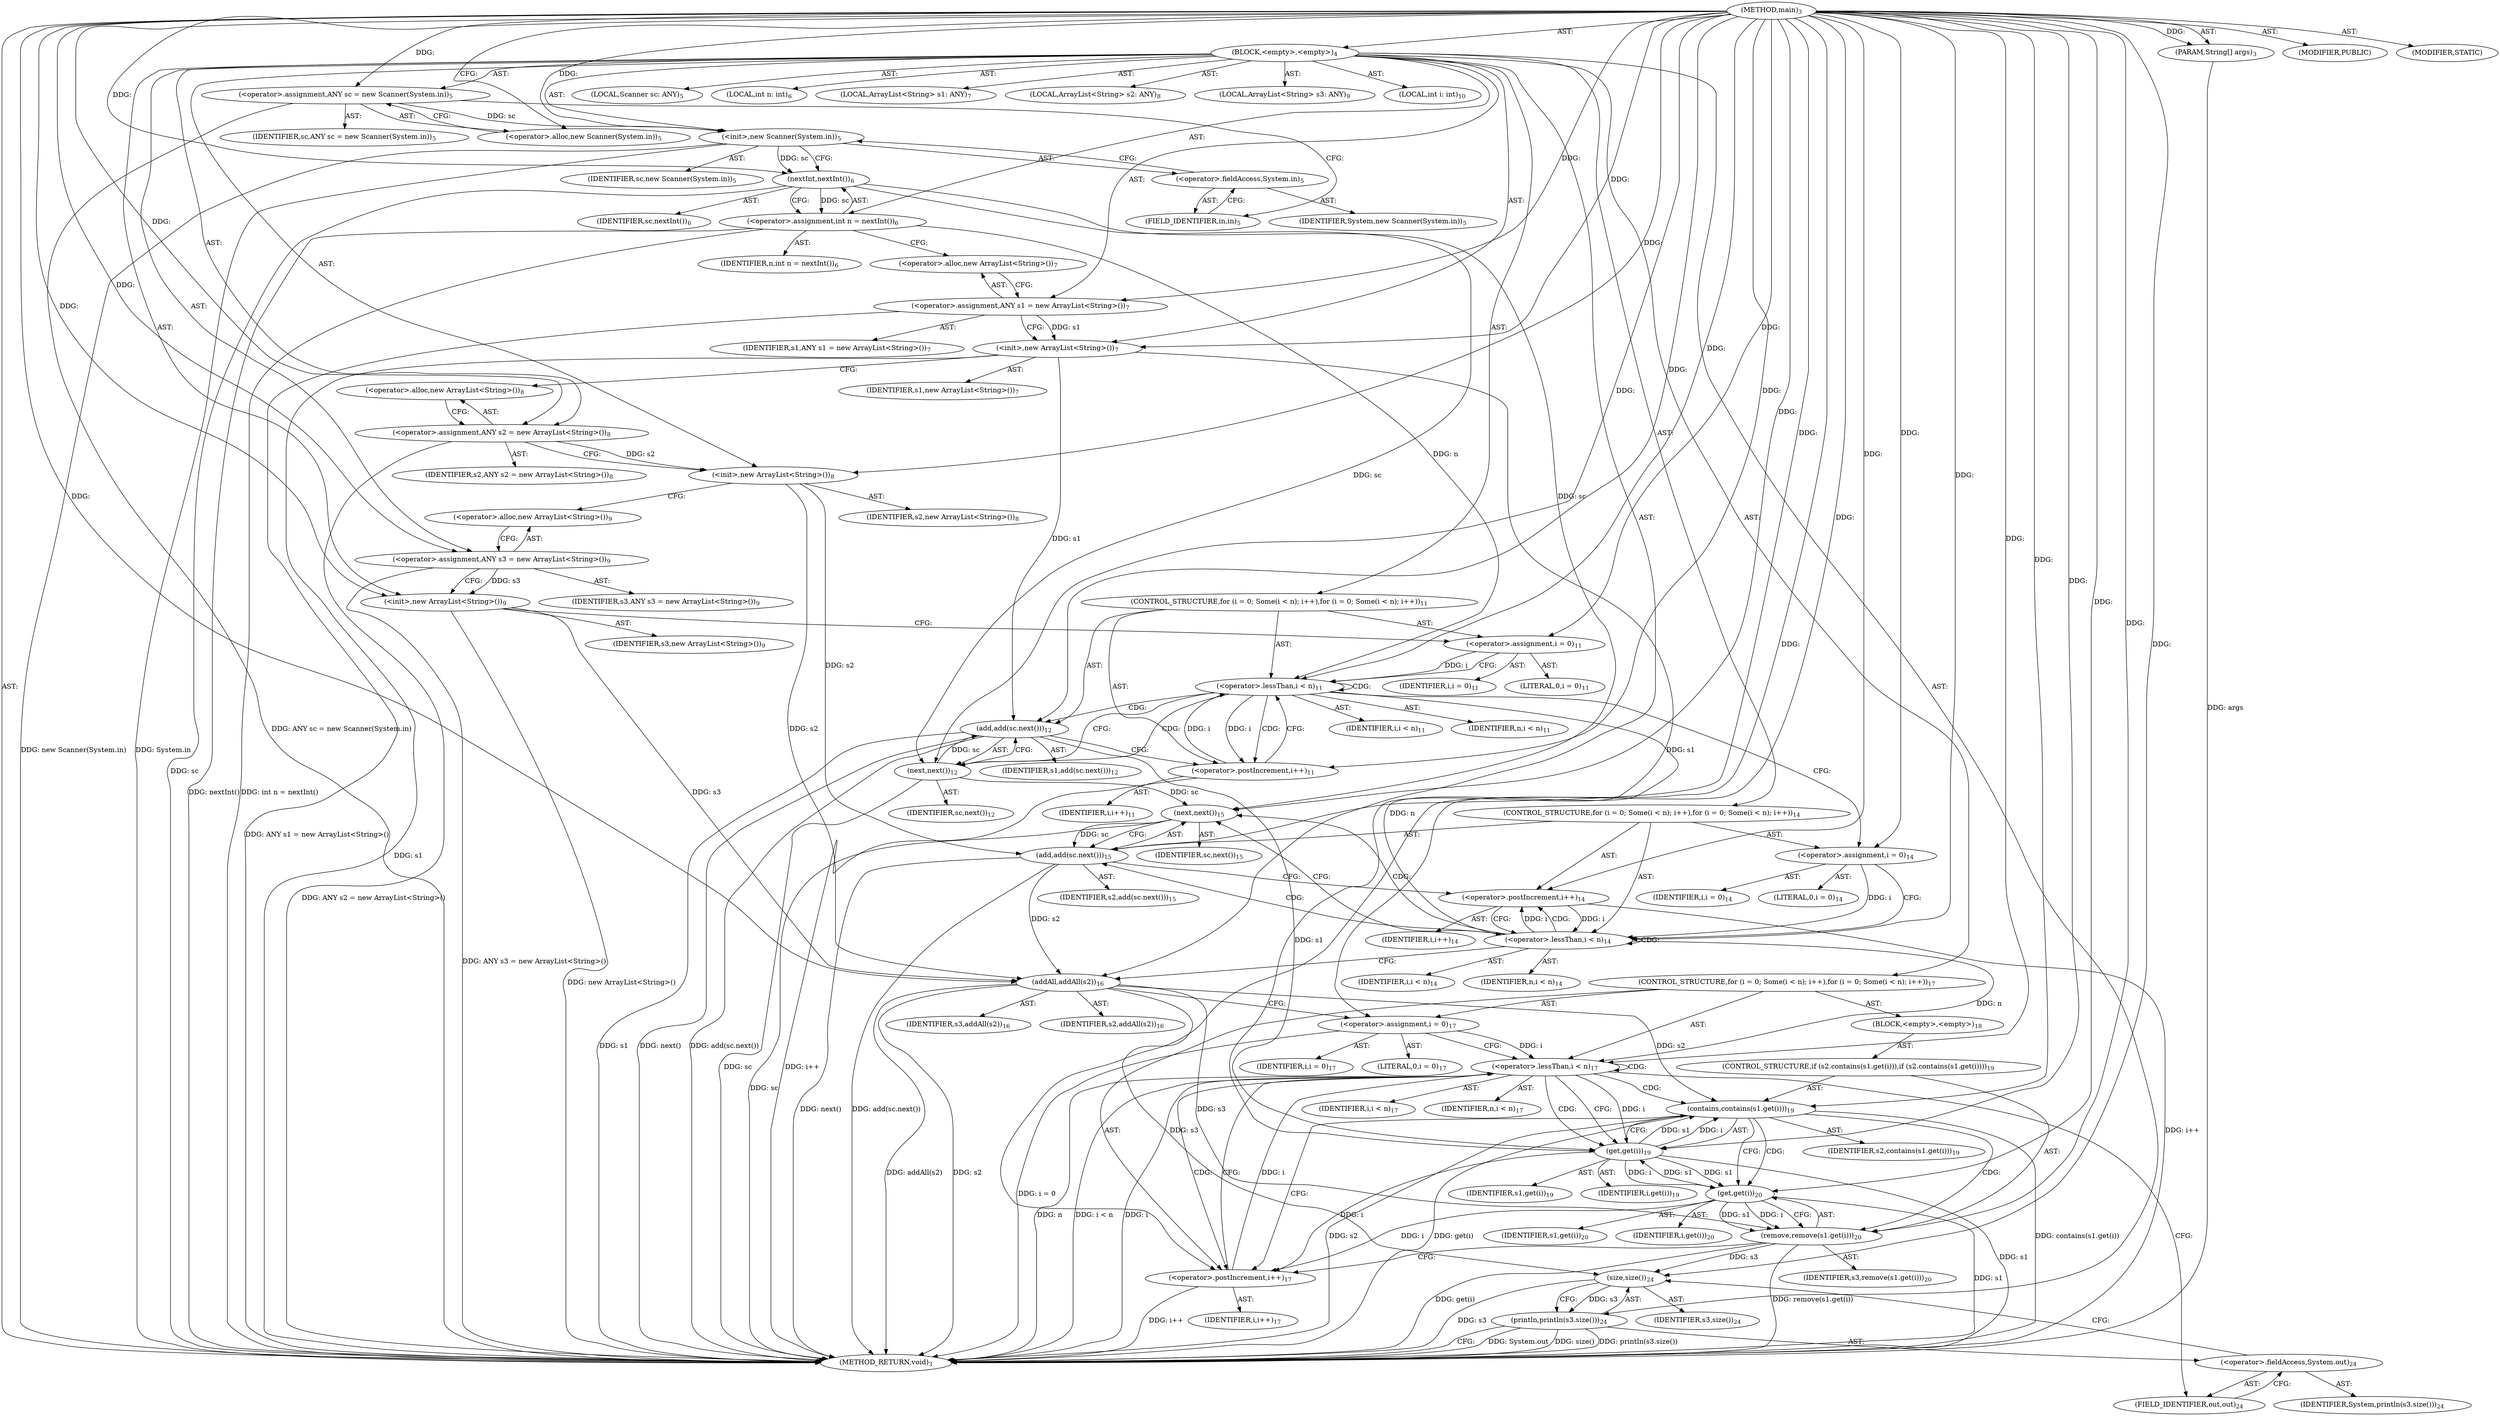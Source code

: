 digraph "main" {  
"25" [label = <(METHOD,main)<SUB>3</SUB>> ]
"26" [label = <(PARAM,String[] args)<SUB>3</SUB>> ]
"27" [label = <(BLOCK,&lt;empty&gt;,&lt;empty&gt;)<SUB>4</SUB>> ]
"4" [label = <(LOCAL,Scanner sc: ANY)<SUB>5</SUB>> ]
"28" [label = <(&lt;operator&gt;.assignment,ANY sc = new Scanner(System.in))<SUB>5</SUB>> ]
"29" [label = <(IDENTIFIER,sc,ANY sc = new Scanner(System.in))<SUB>5</SUB>> ]
"30" [label = <(&lt;operator&gt;.alloc,new Scanner(System.in))<SUB>5</SUB>> ]
"31" [label = <(&lt;init&gt;,new Scanner(System.in))<SUB>5</SUB>> ]
"3" [label = <(IDENTIFIER,sc,new Scanner(System.in))<SUB>5</SUB>> ]
"32" [label = <(&lt;operator&gt;.fieldAccess,System.in)<SUB>5</SUB>> ]
"33" [label = <(IDENTIFIER,System,new Scanner(System.in))<SUB>5</SUB>> ]
"34" [label = <(FIELD_IDENTIFIER,in,in)<SUB>5</SUB>> ]
"35" [label = <(LOCAL,int n: int)<SUB>6</SUB>> ]
"36" [label = <(&lt;operator&gt;.assignment,int n = nextInt())<SUB>6</SUB>> ]
"37" [label = <(IDENTIFIER,n,int n = nextInt())<SUB>6</SUB>> ]
"38" [label = <(nextInt,nextInt())<SUB>6</SUB>> ]
"39" [label = <(IDENTIFIER,sc,nextInt())<SUB>6</SUB>> ]
"6" [label = <(LOCAL,ArrayList&lt;String&gt; s1: ANY)<SUB>7</SUB>> ]
"40" [label = <(&lt;operator&gt;.assignment,ANY s1 = new ArrayList&lt;String&gt;())<SUB>7</SUB>> ]
"41" [label = <(IDENTIFIER,s1,ANY s1 = new ArrayList&lt;String&gt;())<SUB>7</SUB>> ]
"42" [label = <(&lt;operator&gt;.alloc,new ArrayList&lt;String&gt;())<SUB>7</SUB>> ]
"43" [label = <(&lt;init&gt;,new ArrayList&lt;String&gt;())<SUB>7</SUB>> ]
"5" [label = <(IDENTIFIER,s1,new ArrayList&lt;String&gt;())<SUB>7</SUB>> ]
"8" [label = <(LOCAL,ArrayList&lt;String&gt; s2: ANY)<SUB>8</SUB>> ]
"44" [label = <(&lt;operator&gt;.assignment,ANY s2 = new ArrayList&lt;String&gt;())<SUB>8</SUB>> ]
"45" [label = <(IDENTIFIER,s2,ANY s2 = new ArrayList&lt;String&gt;())<SUB>8</SUB>> ]
"46" [label = <(&lt;operator&gt;.alloc,new ArrayList&lt;String&gt;())<SUB>8</SUB>> ]
"47" [label = <(&lt;init&gt;,new ArrayList&lt;String&gt;())<SUB>8</SUB>> ]
"7" [label = <(IDENTIFIER,s2,new ArrayList&lt;String&gt;())<SUB>8</SUB>> ]
"10" [label = <(LOCAL,ArrayList&lt;String&gt; s3: ANY)<SUB>9</SUB>> ]
"48" [label = <(&lt;operator&gt;.assignment,ANY s3 = new ArrayList&lt;String&gt;())<SUB>9</SUB>> ]
"49" [label = <(IDENTIFIER,s3,ANY s3 = new ArrayList&lt;String&gt;())<SUB>9</SUB>> ]
"50" [label = <(&lt;operator&gt;.alloc,new ArrayList&lt;String&gt;())<SUB>9</SUB>> ]
"51" [label = <(&lt;init&gt;,new ArrayList&lt;String&gt;())<SUB>9</SUB>> ]
"9" [label = <(IDENTIFIER,s3,new ArrayList&lt;String&gt;())<SUB>9</SUB>> ]
"52" [label = <(LOCAL,int i: int)<SUB>10</SUB>> ]
"53" [label = <(CONTROL_STRUCTURE,for (i = 0; Some(i &lt; n); i++),for (i = 0; Some(i &lt; n); i++))<SUB>11</SUB>> ]
"54" [label = <(&lt;operator&gt;.assignment,i = 0)<SUB>11</SUB>> ]
"55" [label = <(IDENTIFIER,i,i = 0)<SUB>11</SUB>> ]
"56" [label = <(LITERAL,0,i = 0)<SUB>11</SUB>> ]
"57" [label = <(&lt;operator&gt;.lessThan,i &lt; n)<SUB>11</SUB>> ]
"58" [label = <(IDENTIFIER,i,i &lt; n)<SUB>11</SUB>> ]
"59" [label = <(IDENTIFIER,n,i &lt; n)<SUB>11</SUB>> ]
"60" [label = <(&lt;operator&gt;.postIncrement,i++)<SUB>11</SUB>> ]
"61" [label = <(IDENTIFIER,i,i++)<SUB>11</SUB>> ]
"62" [label = <(add,add(sc.next()))<SUB>12</SUB>> ]
"63" [label = <(IDENTIFIER,s1,add(sc.next()))<SUB>12</SUB>> ]
"64" [label = <(next,next())<SUB>12</SUB>> ]
"65" [label = <(IDENTIFIER,sc,next())<SUB>12</SUB>> ]
"66" [label = <(CONTROL_STRUCTURE,for (i = 0; Some(i &lt; n); i++),for (i = 0; Some(i &lt; n); i++))<SUB>14</SUB>> ]
"67" [label = <(&lt;operator&gt;.assignment,i = 0)<SUB>14</SUB>> ]
"68" [label = <(IDENTIFIER,i,i = 0)<SUB>14</SUB>> ]
"69" [label = <(LITERAL,0,i = 0)<SUB>14</SUB>> ]
"70" [label = <(&lt;operator&gt;.lessThan,i &lt; n)<SUB>14</SUB>> ]
"71" [label = <(IDENTIFIER,i,i &lt; n)<SUB>14</SUB>> ]
"72" [label = <(IDENTIFIER,n,i &lt; n)<SUB>14</SUB>> ]
"73" [label = <(&lt;operator&gt;.postIncrement,i++)<SUB>14</SUB>> ]
"74" [label = <(IDENTIFIER,i,i++)<SUB>14</SUB>> ]
"75" [label = <(add,add(sc.next()))<SUB>15</SUB>> ]
"76" [label = <(IDENTIFIER,s2,add(sc.next()))<SUB>15</SUB>> ]
"77" [label = <(next,next())<SUB>15</SUB>> ]
"78" [label = <(IDENTIFIER,sc,next())<SUB>15</SUB>> ]
"79" [label = <(addAll,addAll(s2))<SUB>16</SUB>> ]
"80" [label = <(IDENTIFIER,s3,addAll(s2))<SUB>16</SUB>> ]
"81" [label = <(IDENTIFIER,s2,addAll(s2))<SUB>16</SUB>> ]
"82" [label = <(CONTROL_STRUCTURE,for (i = 0; Some(i &lt; n); i++),for (i = 0; Some(i &lt; n); i++))<SUB>17</SUB>> ]
"83" [label = <(&lt;operator&gt;.assignment,i = 0)<SUB>17</SUB>> ]
"84" [label = <(IDENTIFIER,i,i = 0)<SUB>17</SUB>> ]
"85" [label = <(LITERAL,0,i = 0)<SUB>17</SUB>> ]
"86" [label = <(&lt;operator&gt;.lessThan,i &lt; n)<SUB>17</SUB>> ]
"87" [label = <(IDENTIFIER,i,i &lt; n)<SUB>17</SUB>> ]
"88" [label = <(IDENTIFIER,n,i &lt; n)<SUB>17</SUB>> ]
"89" [label = <(&lt;operator&gt;.postIncrement,i++)<SUB>17</SUB>> ]
"90" [label = <(IDENTIFIER,i,i++)<SUB>17</SUB>> ]
"91" [label = <(BLOCK,&lt;empty&gt;,&lt;empty&gt;)<SUB>18</SUB>> ]
"92" [label = <(CONTROL_STRUCTURE,if (s2.contains(s1.get(i))),if (s2.contains(s1.get(i))))<SUB>19</SUB>> ]
"93" [label = <(contains,contains(s1.get(i)))<SUB>19</SUB>> ]
"94" [label = <(IDENTIFIER,s2,contains(s1.get(i)))<SUB>19</SUB>> ]
"95" [label = <(get,get(i))<SUB>19</SUB>> ]
"96" [label = <(IDENTIFIER,s1,get(i))<SUB>19</SUB>> ]
"97" [label = <(IDENTIFIER,i,get(i))<SUB>19</SUB>> ]
"98" [label = <(remove,remove(s1.get(i)))<SUB>20</SUB>> ]
"99" [label = <(IDENTIFIER,s3,remove(s1.get(i)))<SUB>20</SUB>> ]
"100" [label = <(get,get(i))<SUB>20</SUB>> ]
"101" [label = <(IDENTIFIER,s1,get(i))<SUB>20</SUB>> ]
"102" [label = <(IDENTIFIER,i,get(i))<SUB>20</SUB>> ]
"103" [label = <(println,println(s3.size()))<SUB>24</SUB>> ]
"104" [label = <(&lt;operator&gt;.fieldAccess,System.out)<SUB>24</SUB>> ]
"105" [label = <(IDENTIFIER,System,println(s3.size()))<SUB>24</SUB>> ]
"106" [label = <(FIELD_IDENTIFIER,out,out)<SUB>24</SUB>> ]
"107" [label = <(size,size())<SUB>24</SUB>> ]
"108" [label = <(IDENTIFIER,s3,size())<SUB>24</SUB>> ]
"109" [label = <(MODIFIER,PUBLIC)> ]
"110" [label = <(MODIFIER,STATIC)> ]
"111" [label = <(METHOD_RETURN,void)<SUB>3</SUB>> ]
  "25" -> "26"  [ label = "AST: "] 
  "25" -> "27"  [ label = "AST: "] 
  "25" -> "109"  [ label = "AST: "] 
  "25" -> "110"  [ label = "AST: "] 
  "25" -> "111"  [ label = "AST: "] 
  "27" -> "4"  [ label = "AST: "] 
  "27" -> "28"  [ label = "AST: "] 
  "27" -> "31"  [ label = "AST: "] 
  "27" -> "35"  [ label = "AST: "] 
  "27" -> "36"  [ label = "AST: "] 
  "27" -> "6"  [ label = "AST: "] 
  "27" -> "40"  [ label = "AST: "] 
  "27" -> "43"  [ label = "AST: "] 
  "27" -> "8"  [ label = "AST: "] 
  "27" -> "44"  [ label = "AST: "] 
  "27" -> "47"  [ label = "AST: "] 
  "27" -> "10"  [ label = "AST: "] 
  "27" -> "48"  [ label = "AST: "] 
  "27" -> "51"  [ label = "AST: "] 
  "27" -> "52"  [ label = "AST: "] 
  "27" -> "53"  [ label = "AST: "] 
  "27" -> "66"  [ label = "AST: "] 
  "27" -> "79"  [ label = "AST: "] 
  "27" -> "82"  [ label = "AST: "] 
  "27" -> "103"  [ label = "AST: "] 
  "28" -> "29"  [ label = "AST: "] 
  "28" -> "30"  [ label = "AST: "] 
  "31" -> "3"  [ label = "AST: "] 
  "31" -> "32"  [ label = "AST: "] 
  "32" -> "33"  [ label = "AST: "] 
  "32" -> "34"  [ label = "AST: "] 
  "36" -> "37"  [ label = "AST: "] 
  "36" -> "38"  [ label = "AST: "] 
  "38" -> "39"  [ label = "AST: "] 
  "40" -> "41"  [ label = "AST: "] 
  "40" -> "42"  [ label = "AST: "] 
  "43" -> "5"  [ label = "AST: "] 
  "44" -> "45"  [ label = "AST: "] 
  "44" -> "46"  [ label = "AST: "] 
  "47" -> "7"  [ label = "AST: "] 
  "48" -> "49"  [ label = "AST: "] 
  "48" -> "50"  [ label = "AST: "] 
  "51" -> "9"  [ label = "AST: "] 
  "53" -> "54"  [ label = "AST: "] 
  "53" -> "57"  [ label = "AST: "] 
  "53" -> "60"  [ label = "AST: "] 
  "53" -> "62"  [ label = "AST: "] 
  "54" -> "55"  [ label = "AST: "] 
  "54" -> "56"  [ label = "AST: "] 
  "57" -> "58"  [ label = "AST: "] 
  "57" -> "59"  [ label = "AST: "] 
  "60" -> "61"  [ label = "AST: "] 
  "62" -> "63"  [ label = "AST: "] 
  "62" -> "64"  [ label = "AST: "] 
  "64" -> "65"  [ label = "AST: "] 
  "66" -> "67"  [ label = "AST: "] 
  "66" -> "70"  [ label = "AST: "] 
  "66" -> "73"  [ label = "AST: "] 
  "66" -> "75"  [ label = "AST: "] 
  "67" -> "68"  [ label = "AST: "] 
  "67" -> "69"  [ label = "AST: "] 
  "70" -> "71"  [ label = "AST: "] 
  "70" -> "72"  [ label = "AST: "] 
  "73" -> "74"  [ label = "AST: "] 
  "75" -> "76"  [ label = "AST: "] 
  "75" -> "77"  [ label = "AST: "] 
  "77" -> "78"  [ label = "AST: "] 
  "79" -> "80"  [ label = "AST: "] 
  "79" -> "81"  [ label = "AST: "] 
  "82" -> "83"  [ label = "AST: "] 
  "82" -> "86"  [ label = "AST: "] 
  "82" -> "89"  [ label = "AST: "] 
  "82" -> "91"  [ label = "AST: "] 
  "83" -> "84"  [ label = "AST: "] 
  "83" -> "85"  [ label = "AST: "] 
  "86" -> "87"  [ label = "AST: "] 
  "86" -> "88"  [ label = "AST: "] 
  "89" -> "90"  [ label = "AST: "] 
  "91" -> "92"  [ label = "AST: "] 
  "92" -> "93"  [ label = "AST: "] 
  "92" -> "98"  [ label = "AST: "] 
  "93" -> "94"  [ label = "AST: "] 
  "93" -> "95"  [ label = "AST: "] 
  "95" -> "96"  [ label = "AST: "] 
  "95" -> "97"  [ label = "AST: "] 
  "98" -> "99"  [ label = "AST: "] 
  "98" -> "100"  [ label = "AST: "] 
  "100" -> "101"  [ label = "AST: "] 
  "100" -> "102"  [ label = "AST: "] 
  "103" -> "104"  [ label = "AST: "] 
  "103" -> "107"  [ label = "AST: "] 
  "104" -> "105"  [ label = "AST: "] 
  "104" -> "106"  [ label = "AST: "] 
  "107" -> "108"  [ label = "AST: "] 
  "28" -> "34"  [ label = "CFG: "] 
  "31" -> "38"  [ label = "CFG: "] 
  "36" -> "42"  [ label = "CFG: "] 
  "40" -> "43"  [ label = "CFG: "] 
  "43" -> "46"  [ label = "CFG: "] 
  "44" -> "47"  [ label = "CFG: "] 
  "47" -> "50"  [ label = "CFG: "] 
  "48" -> "51"  [ label = "CFG: "] 
  "51" -> "54"  [ label = "CFG: "] 
  "79" -> "83"  [ label = "CFG: "] 
  "103" -> "111"  [ label = "CFG: "] 
  "30" -> "28"  [ label = "CFG: "] 
  "32" -> "31"  [ label = "CFG: "] 
  "38" -> "36"  [ label = "CFG: "] 
  "42" -> "40"  [ label = "CFG: "] 
  "46" -> "44"  [ label = "CFG: "] 
  "50" -> "48"  [ label = "CFG: "] 
  "54" -> "57"  [ label = "CFG: "] 
  "57" -> "64"  [ label = "CFG: "] 
  "57" -> "67"  [ label = "CFG: "] 
  "60" -> "57"  [ label = "CFG: "] 
  "62" -> "60"  [ label = "CFG: "] 
  "67" -> "70"  [ label = "CFG: "] 
  "70" -> "77"  [ label = "CFG: "] 
  "70" -> "79"  [ label = "CFG: "] 
  "73" -> "70"  [ label = "CFG: "] 
  "75" -> "73"  [ label = "CFG: "] 
  "83" -> "86"  [ label = "CFG: "] 
  "86" -> "95"  [ label = "CFG: "] 
  "86" -> "106"  [ label = "CFG: "] 
  "89" -> "86"  [ label = "CFG: "] 
  "104" -> "107"  [ label = "CFG: "] 
  "107" -> "103"  [ label = "CFG: "] 
  "34" -> "32"  [ label = "CFG: "] 
  "64" -> "62"  [ label = "CFG: "] 
  "77" -> "75"  [ label = "CFG: "] 
  "106" -> "104"  [ label = "CFG: "] 
  "93" -> "100"  [ label = "CFG: "] 
  "93" -> "89"  [ label = "CFG: "] 
  "98" -> "89"  [ label = "CFG: "] 
  "95" -> "93"  [ label = "CFG: "] 
  "100" -> "98"  [ label = "CFG: "] 
  "25" -> "30"  [ label = "CFG: "] 
  "26" -> "111"  [ label = "DDG: args"] 
  "28" -> "111"  [ label = "DDG: ANY sc = new Scanner(System.in)"] 
  "31" -> "111"  [ label = "DDG: System.in"] 
  "31" -> "111"  [ label = "DDG: new Scanner(System.in)"] 
  "38" -> "111"  [ label = "DDG: sc"] 
  "36" -> "111"  [ label = "DDG: nextInt()"] 
  "36" -> "111"  [ label = "DDG: int n = nextInt()"] 
  "40" -> "111"  [ label = "DDG: ANY s1 = new ArrayList&lt;String&gt;()"] 
  "43" -> "111"  [ label = "DDG: s1"] 
  "44" -> "111"  [ label = "DDG: ANY s2 = new ArrayList&lt;String&gt;()"] 
  "48" -> "111"  [ label = "DDG: ANY s3 = new ArrayList&lt;String&gt;()"] 
  "51" -> "111"  [ label = "DDG: new ArrayList&lt;String&gt;()"] 
  "79" -> "111"  [ label = "DDG: s2"] 
  "79" -> "111"  [ label = "DDG: addAll(s2)"] 
  "83" -> "111"  [ label = "DDG: i = 0"] 
  "86" -> "111"  [ label = "DDG: i"] 
  "86" -> "111"  [ label = "DDG: n"] 
  "86" -> "111"  [ label = "DDG: i &lt; n"] 
  "103" -> "111"  [ label = "DDG: System.out"] 
  "107" -> "111"  [ label = "DDG: s3"] 
  "103" -> "111"  [ label = "DDG: size()"] 
  "103" -> "111"  [ label = "DDG: println(s3.size())"] 
  "93" -> "111"  [ label = "DDG: s2"] 
  "95" -> "111"  [ label = "DDG: s1"] 
  "93" -> "111"  [ label = "DDG: get(i)"] 
  "93" -> "111"  [ label = "DDG: contains(s1.get(i))"] 
  "100" -> "111"  [ label = "DDG: s1"] 
  "98" -> "111"  [ label = "DDG: get(i)"] 
  "98" -> "111"  [ label = "DDG: remove(s1.get(i))"] 
  "89" -> "111"  [ label = "DDG: i++"] 
  "77" -> "111"  [ label = "DDG: sc"] 
  "75" -> "111"  [ label = "DDG: next()"] 
  "75" -> "111"  [ label = "DDG: add(sc.next())"] 
  "73" -> "111"  [ label = "DDG: i++"] 
  "62" -> "111"  [ label = "DDG: s1"] 
  "64" -> "111"  [ label = "DDG: sc"] 
  "62" -> "111"  [ label = "DDG: next()"] 
  "62" -> "111"  [ label = "DDG: add(sc.next())"] 
  "60" -> "111"  [ label = "DDG: i++"] 
  "25" -> "26"  [ label = "DDG: "] 
  "25" -> "28"  [ label = "DDG: "] 
  "38" -> "36"  [ label = "DDG: sc"] 
  "25" -> "40"  [ label = "DDG: "] 
  "25" -> "44"  [ label = "DDG: "] 
  "25" -> "48"  [ label = "DDG: "] 
  "28" -> "31"  [ label = "DDG: sc"] 
  "25" -> "31"  [ label = "DDG: "] 
  "40" -> "43"  [ label = "DDG: s1"] 
  "25" -> "43"  [ label = "DDG: "] 
  "44" -> "47"  [ label = "DDG: s2"] 
  "25" -> "47"  [ label = "DDG: "] 
  "48" -> "51"  [ label = "DDG: s3"] 
  "25" -> "51"  [ label = "DDG: "] 
  "25" -> "54"  [ label = "DDG: "] 
  "25" -> "67"  [ label = "DDG: "] 
  "51" -> "79"  [ label = "DDG: s3"] 
  "25" -> "79"  [ label = "DDG: "] 
  "47" -> "79"  [ label = "DDG: s2"] 
  "75" -> "79"  [ label = "DDG: s2"] 
  "25" -> "83"  [ label = "DDG: "] 
  "107" -> "103"  [ label = "DDG: s3"] 
  "31" -> "38"  [ label = "DDG: sc"] 
  "25" -> "38"  [ label = "DDG: "] 
  "54" -> "57"  [ label = "DDG: i"] 
  "60" -> "57"  [ label = "DDG: i"] 
  "25" -> "57"  [ label = "DDG: "] 
  "36" -> "57"  [ label = "DDG: n"] 
  "57" -> "60"  [ label = "DDG: i"] 
  "25" -> "60"  [ label = "DDG: "] 
  "43" -> "62"  [ label = "DDG: s1"] 
  "25" -> "62"  [ label = "DDG: "] 
  "64" -> "62"  [ label = "DDG: sc"] 
  "67" -> "70"  [ label = "DDG: i"] 
  "73" -> "70"  [ label = "DDG: i"] 
  "25" -> "70"  [ label = "DDG: "] 
  "57" -> "70"  [ label = "DDG: n"] 
  "70" -> "73"  [ label = "DDG: i"] 
  "25" -> "73"  [ label = "DDG: "] 
  "47" -> "75"  [ label = "DDG: s2"] 
  "25" -> "75"  [ label = "DDG: "] 
  "77" -> "75"  [ label = "DDG: sc"] 
  "83" -> "86"  [ label = "DDG: i"] 
  "89" -> "86"  [ label = "DDG: i"] 
  "25" -> "86"  [ label = "DDG: "] 
  "70" -> "86"  [ label = "DDG: n"] 
  "95" -> "89"  [ label = "DDG: i"] 
  "100" -> "89"  [ label = "DDG: i"] 
  "25" -> "89"  [ label = "DDG: "] 
  "79" -> "107"  [ label = "DDG: s3"] 
  "98" -> "107"  [ label = "DDG: s3"] 
  "25" -> "107"  [ label = "DDG: "] 
  "38" -> "64"  [ label = "DDG: sc"] 
  "25" -> "64"  [ label = "DDG: "] 
  "38" -> "77"  [ label = "DDG: sc"] 
  "64" -> "77"  [ label = "DDG: sc"] 
  "25" -> "77"  [ label = "DDG: "] 
  "79" -> "93"  [ label = "DDG: s2"] 
  "25" -> "93"  [ label = "DDG: "] 
  "95" -> "93"  [ label = "DDG: s1"] 
  "95" -> "93"  [ label = "DDG: i"] 
  "79" -> "98"  [ label = "DDG: s3"] 
  "25" -> "98"  [ label = "DDG: "] 
  "100" -> "98"  [ label = "DDG: s1"] 
  "100" -> "98"  [ label = "DDG: i"] 
  "43" -> "95"  [ label = "DDG: s1"] 
  "100" -> "95"  [ label = "DDG: s1"] 
  "62" -> "95"  [ label = "DDG: s1"] 
  "25" -> "95"  [ label = "DDG: "] 
  "86" -> "95"  [ label = "DDG: i"] 
  "95" -> "100"  [ label = "DDG: s1"] 
  "25" -> "100"  [ label = "DDG: "] 
  "95" -> "100"  [ label = "DDG: i"] 
  "57" -> "60"  [ label = "CDG: "] 
  "57" -> "64"  [ label = "CDG: "] 
  "57" -> "57"  [ label = "CDG: "] 
  "57" -> "62"  [ label = "CDG: "] 
  "70" -> "73"  [ label = "CDG: "] 
  "70" -> "77"  [ label = "CDG: "] 
  "70" -> "75"  [ label = "CDG: "] 
  "70" -> "70"  [ label = "CDG: "] 
  "86" -> "89"  [ label = "CDG: "] 
  "86" -> "95"  [ label = "CDG: "] 
  "86" -> "93"  [ label = "CDG: "] 
  "86" -> "86"  [ label = "CDG: "] 
  "93" -> "98"  [ label = "CDG: "] 
  "93" -> "100"  [ label = "CDG: "] 
}
